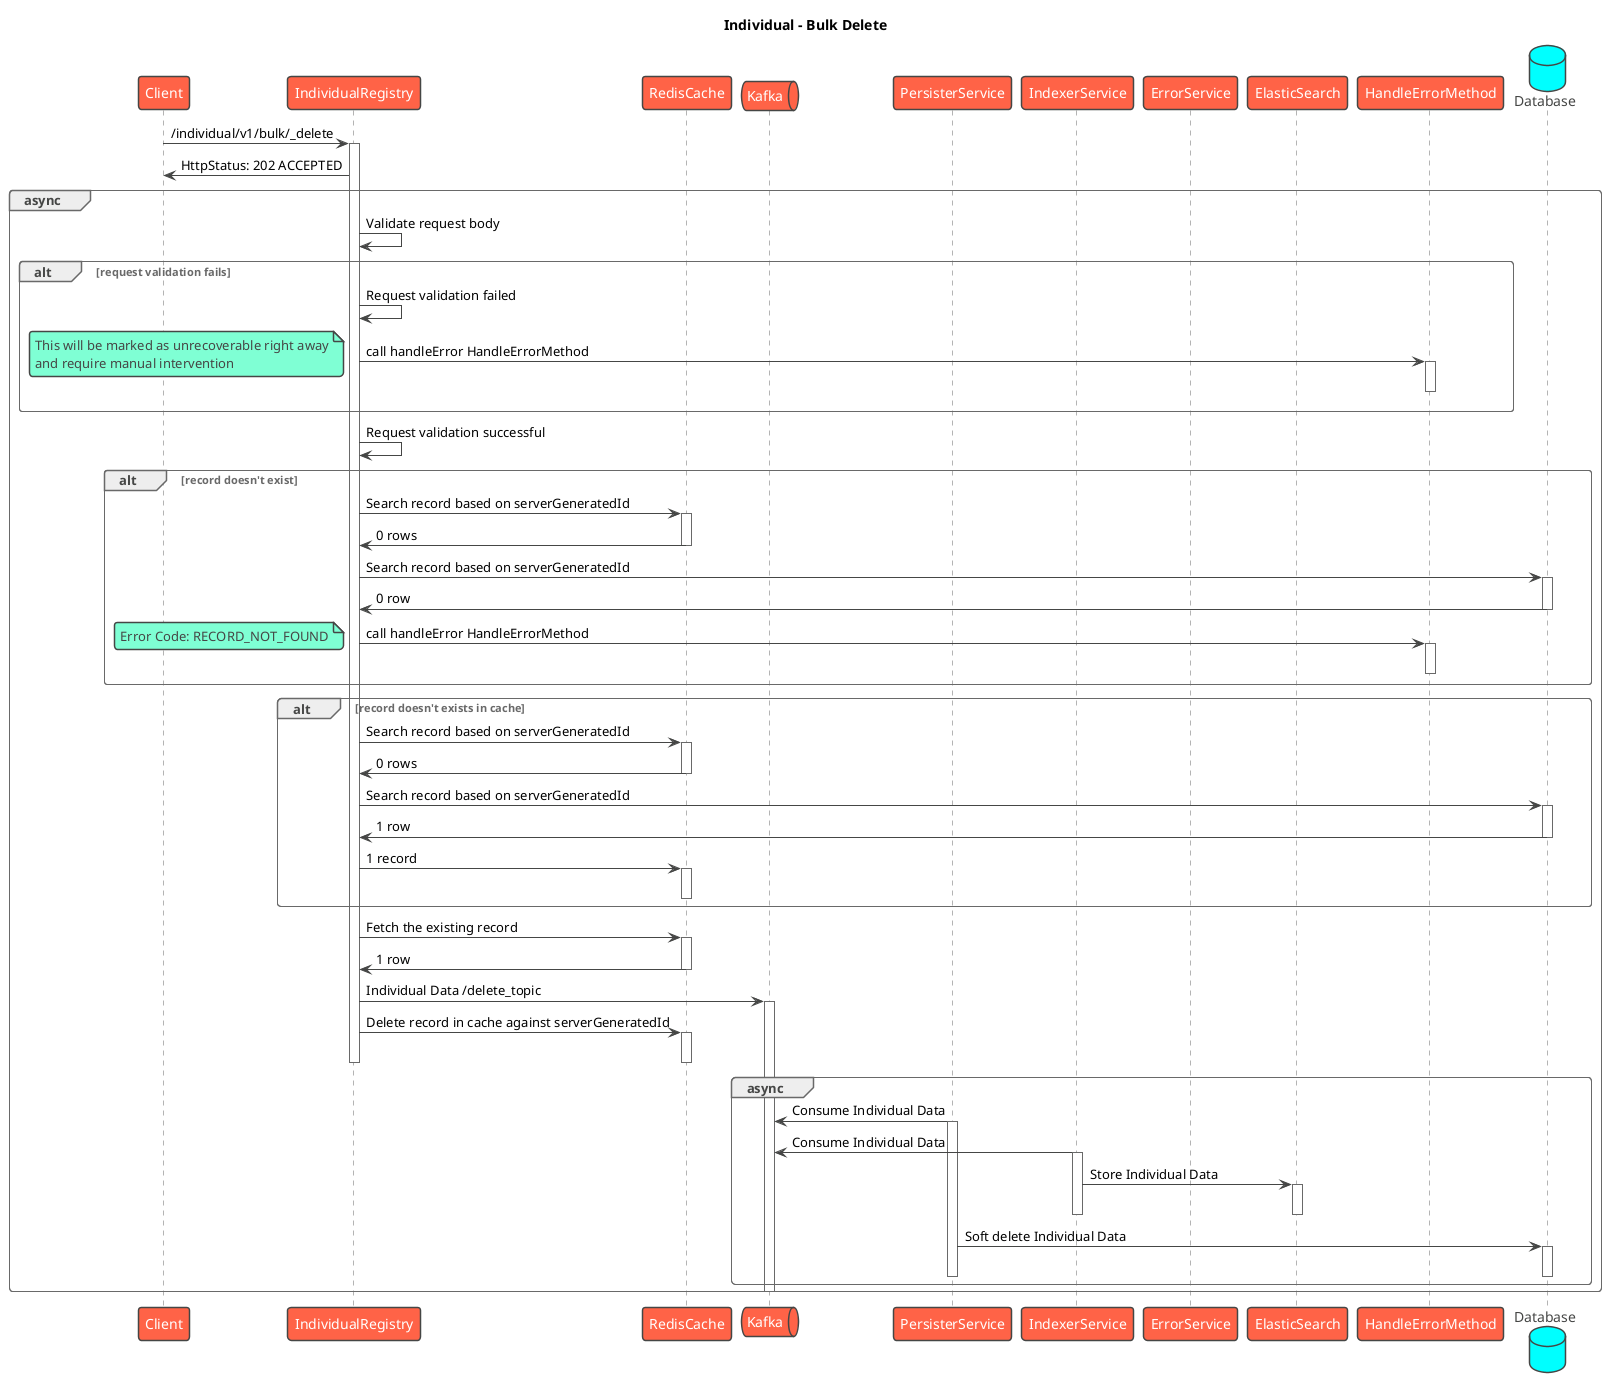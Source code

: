 @startuml
title Individual - Bulk Delete
!theme vibrant
participant Client as c
participant IndividualRegistry as s
participant RedisCache as rc
queue Kafka as k
participant PersisterService as prs
participant IndexerService as idx
participant ErrorService as es
participant ElasticSearch as el
participant HandleErrorMethod as he
database Database as db
c -> s : /individual/v1/bulk/_delete
activate s
s -> c: HttpStatus: 202 ACCEPTED
Group async
    s -> s: Validate request body
    alt request validation fails
        s -> s: Request validation failed
        s -> he: call handleError HandleErrorMethod
            activate he
            deactivate he
            note left
                This will be marked as unrecoverable right away
                and require manual intervention
            end note
    end
    s -> s: Request validation successful
    alt record doesn't exist
        s -> rc: Search record based on serverGeneratedId
        activate rc
        rc -> s: 0 rows
        deactivate rc
        s -> db: Search record based on serverGeneratedId
        activate db
        db -> s: 0 row
        deactivate db
        s -> he: call handleError HandleErrorMethod
        activate he
        deactivate he
        note left
          Error Code: RECORD_NOT_FOUND
        end note
    end
    alt record doesn't exists in cache
        s -> rc: Search record based on serverGeneratedId
        activate rc
        rc -> s: 0 rows
        deactivate rc
        s -> db: Search record based on serverGeneratedId
        activate db
        db -> s: 1 row
        deactivate db
        s -> rc: 1 record
        activate rc
        deactivate rc
    end
    s -> rc: Fetch the existing record
    activate rc
    rc -> s: 1 row
    deactivate rc
    s -> k: Individual Data /delete_topic
    activate k
    s -> rc: Delete record in cache against serverGeneratedId
    activate rc
    deactivate rc

    deactivate s
    group async
        prs -> k: Consume Individual Data
        activate prs
        idx -> k: Consume Individual Data
        activate idx
        idx -> el: Store Individual Data
        activate el
        deactivate el
        deactivate idx
        prs -> db: Soft delete Individual Data
        activate db
        deactivate db
        deactivate prs
    end
    deactivate k
end
@enduml